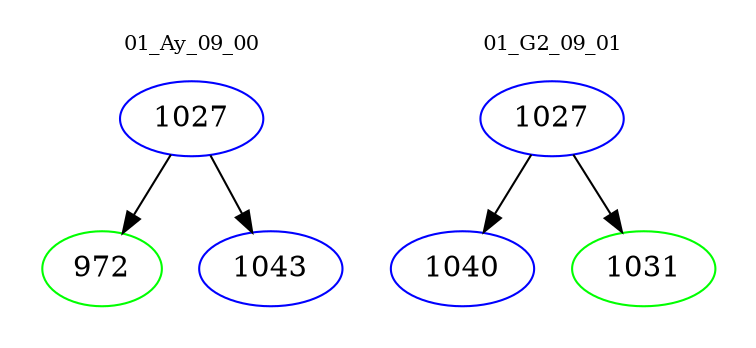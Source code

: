 digraph{
subgraph cluster_0 {
color = white
label = "01_Ay_09_00";
fontsize=10;
T0_1027 [label="1027", color="blue"]
T0_1027 -> T0_972 [color="black"]
T0_972 [label="972", color="green"]
T0_1027 -> T0_1043 [color="black"]
T0_1043 [label="1043", color="blue"]
}
subgraph cluster_1 {
color = white
label = "01_G2_09_01";
fontsize=10;
T1_1027 [label="1027", color="blue"]
T1_1027 -> T1_1040 [color="black"]
T1_1040 [label="1040", color="blue"]
T1_1027 -> T1_1031 [color="black"]
T1_1031 [label="1031", color="green"]
}
}
